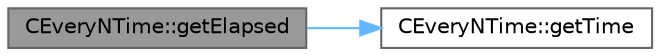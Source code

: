 digraph "CEveryNTime::getElapsed"
{
 // LATEX_PDF_SIZE
  bgcolor="transparent";
  edge [fontname=Helvetica,fontsize=10,labelfontname=Helvetica,labelfontsize=10];
  node [fontname=Helvetica,fontsize=10,shape=box,height=0.2,width=0.4];
  rankdir="LR";
  Node1 [id="Node000001",label="CEveryNTime::getElapsed",height=0.2,width=0.4,color="gray40", fillcolor="grey60", style="filled", fontcolor="black",tooltip="Get the time elapsed since the last trigger event."];
  Node1 -> Node2 [id="edge1_Node000001_Node000002",color="steelblue1",style="solid",tooltip=" "];
  Node2 [id="Node000002",label="CEveryNTime::getTime",height=0.2,width=0.4,color="grey40", fillcolor="white", style="filled",URL="$d5/df2/group___timekeeping.html#a9e72ce7dcf1e5b321ec9fa61f6c4fbd5",tooltip="Get the current time according to the class' timekeeper."];
}
